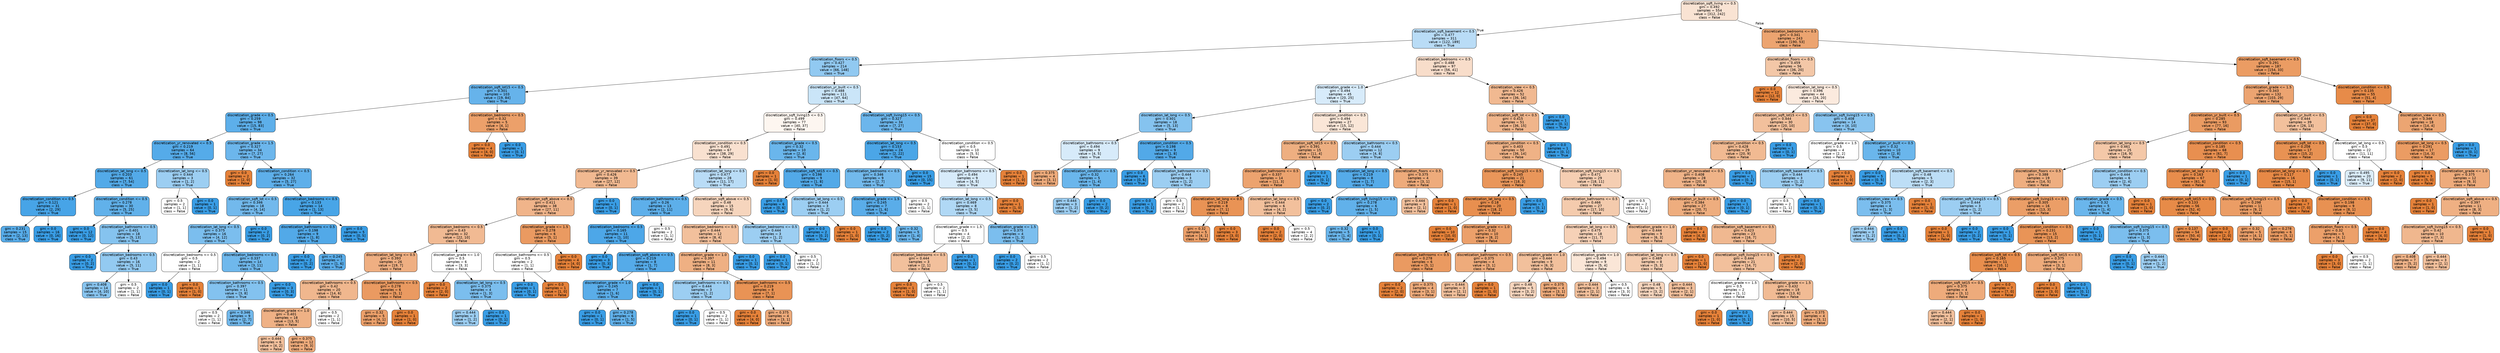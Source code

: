 digraph Tree {
node [shape=box, style="filled, rounded", color="black", fontname=helvetica] ;
edge [fontname=helvetica] ;
0 [label="discretization_sqft_living <= 0.5\ngini = 0.492\nsamples = 554\nvalue = [312, 242]\nclass = False", fillcolor="#f9e3d3"] ;
1 [label="discretization_sqft_basement <= 0.5\ngini = 0.477\nsamples = 311\nvalue = [122, 189]\nclass = True", fillcolor="#b9dcf6"] ;
0 -> 1 [labeldistance=2.5, labelangle=45, headlabel="True"] ;
2 [label="discretization_floors <= 0.5\ngini = 0.427\nsamples = 214\nvalue = [66, 148]\nclass = True", fillcolor="#91c9f1"] ;
1 -> 2 ;
3 [label="discretization_sqft_lot15 <= 0.5\ngini = 0.301\nsamples = 103\nvalue = [19, 84]\nclass = True", fillcolor="#66b3eb"] ;
2 -> 3 ;
4 [label="discretization_grade <= 0.5\ngini = 0.259\nsamples = 98\nvalue = [15, 83]\nclass = True", fillcolor="#5dafea"] ;
3 -> 4 ;
5 [label="discretization_yr_renovated <= 0.5\ngini = 0.219\nsamples = 64\nvalue = [8, 56]\nclass = True", fillcolor="#55abe9"] ;
4 -> 5 ;
6 [label="discretization_lat_long <= 0.5\ngini = 0.203\nsamples = 61\nvalue = [7, 54]\nclass = True", fillcolor="#53aae8"] ;
5 -> 6 ;
7 [label="discretization_condition <= 0.5\ngini = 0.121\nsamples = 31\nvalue = [2, 29]\nclass = True", fillcolor="#47a4e7"] ;
6 -> 7 ;
8 [label="gini = 0.231\nsamples = 15\nvalue = [2, 13]\nclass = True", fillcolor="#57ace9"] ;
7 -> 8 ;
9 [label="gini = 0.0\nsamples = 16\nvalue = [0, 16]\nclass = True", fillcolor="#399de5"] ;
7 -> 9 ;
10 [label="discretization_condition <= 0.5\ngini = 0.278\nsamples = 30\nvalue = [5, 25]\nclass = True", fillcolor="#61b1ea"] ;
6 -> 10 ;
11 [label="gini = 0.0\nsamples = 12\nvalue = [0, 12]\nclass = True", fillcolor="#399de5"] ;
10 -> 11 ;
12 [label="discretization_bathrooms <= 0.5\ngini = 0.401\nsamples = 18\nvalue = [5, 13]\nclass = True", fillcolor="#85c3ef"] ;
10 -> 12 ;
13 [label="gini = 0.0\nsamples = 2\nvalue = [0, 2]\nclass = True", fillcolor="#399de5"] ;
12 -> 13 ;
14 [label="discretization_bedrooms <= 0.5\ngini = 0.43\nsamples = 16\nvalue = [5, 11]\nclass = True", fillcolor="#93caf1"] ;
12 -> 14 ;
15 [label="gini = 0.408\nsamples = 14\nvalue = [4, 10]\nclass = True", fillcolor="#88c4ef"] ;
14 -> 15 ;
16 [label="gini = 0.5\nsamples = 2\nvalue = [1, 1]\nclass = False", fillcolor="#ffffff"] ;
14 -> 16 ;
17 [label="discretization_lat_long <= 0.5\ngini = 0.444\nsamples = 3\nvalue = [1, 2]\nclass = True", fillcolor="#9ccef2"] ;
5 -> 17 ;
18 [label="gini = 0.5\nsamples = 2\nvalue = [1, 1]\nclass = False", fillcolor="#ffffff"] ;
17 -> 18 ;
19 [label="gini = 0.0\nsamples = 1\nvalue = [0, 1]\nclass = True", fillcolor="#399de5"] ;
17 -> 19 ;
20 [label="discretization_grade <= 1.5\ngini = 0.327\nsamples = 34\nvalue = [7, 27]\nclass = True", fillcolor="#6cb6ec"] ;
4 -> 20 ;
21 [label="gini = 0.0\nsamples = 2\nvalue = [2, 0]\nclass = False", fillcolor="#e58139"] ;
20 -> 21 ;
22 [label="discretization_condition <= 0.5\ngini = 0.264\nsamples = 32\nvalue = [5, 27]\nclass = True", fillcolor="#5eafea"] ;
20 -> 22 ;
23 [label="discretization_sqft_lot <= 0.5\ngini = 0.346\nsamples = 18\nvalue = [4, 14]\nclass = True", fillcolor="#72b9ec"] ;
22 -> 23 ;
24 [label="discretization_lat_long <= 0.5\ngini = 0.375\nsamples = 16\nvalue = [4, 12]\nclass = True", fillcolor="#7bbeee"] ;
23 -> 24 ;
25 [label="discretization_bedrooms <= 0.5\ngini = 0.5\nsamples = 2\nvalue = [1, 1]\nclass = False", fillcolor="#ffffff"] ;
24 -> 25 ;
26 [label="gini = 0.0\nsamples = 1\nvalue = [0, 1]\nclass = True", fillcolor="#399de5"] ;
25 -> 26 ;
27 [label="gini = 0.0\nsamples = 1\nvalue = [1, 0]\nclass = False", fillcolor="#e58139"] ;
25 -> 27 ;
28 [label="discretization_bedrooms <= 0.5\ngini = 0.337\nsamples = 14\nvalue = [3, 11]\nclass = True", fillcolor="#6fb8ec"] ;
24 -> 28 ;
29 [label="discretization_bathrooms <= 0.5\ngini = 0.397\nsamples = 11\nvalue = [3, 8]\nclass = True", fillcolor="#83c2ef"] ;
28 -> 29 ;
30 [label="gini = 0.5\nsamples = 2\nvalue = [1, 1]\nclass = False", fillcolor="#ffffff"] ;
29 -> 30 ;
31 [label="gini = 0.346\nsamples = 9\nvalue = [2, 7]\nclass = True", fillcolor="#72b9ec"] ;
29 -> 31 ;
32 [label="gini = 0.0\nsamples = 3\nvalue = [0, 3]\nclass = True", fillcolor="#399de5"] ;
28 -> 32 ;
33 [label="gini = 0.0\nsamples = 2\nvalue = [0, 2]\nclass = True", fillcolor="#399de5"] ;
23 -> 33 ;
34 [label="discretization_bedrooms <= 0.5\ngini = 0.133\nsamples = 14\nvalue = [1, 13]\nclass = True", fillcolor="#48a5e7"] ;
22 -> 34 ;
35 [label="discretization_bathrooms <= 0.5\ngini = 0.198\nsamples = 9\nvalue = [1, 8]\nclass = True", fillcolor="#52a9e8"] ;
34 -> 35 ;
36 [label="gini = 0.0\nsamples = 2\nvalue = [0, 2]\nclass = True", fillcolor="#399de5"] ;
35 -> 36 ;
37 [label="gini = 0.245\nsamples = 7\nvalue = [1, 6]\nclass = True", fillcolor="#5aade9"] ;
35 -> 37 ;
38 [label="gini = 0.0\nsamples = 5\nvalue = [0, 5]\nclass = True", fillcolor="#399de5"] ;
34 -> 38 ;
39 [label="discretization_bedrooms <= 0.5\ngini = 0.32\nsamples = 5\nvalue = [4, 1]\nclass = False", fillcolor="#eca06a"] ;
3 -> 39 ;
40 [label="gini = 0.0\nsamples = 4\nvalue = [4, 0]\nclass = False", fillcolor="#e58139"] ;
39 -> 40 ;
41 [label="gini = 0.0\nsamples = 1\nvalue = [0, 1]\nclass = True", fillcolor="#399de5"] ;
39 -> 41 ;
42 [label="discretization_yr_built <= 0.5\ngini = 0.488\nsamples = 111\nvalue = [47, 64]\nclass = True", fillcolor="#cae5f8"] ;
2 -> 42 ;
43 [label="discretization_sqft_living15 <= 0.5\ngini = 0.499\nsamples = 77\nvalue = [40, 37]\nclass = False", fillcolor="#fdf6f0"] ;
42 -> 43 ;
44 [label="discretization_condition <= 0.5\ngini = 0.491\nsamples = 67\nvalue = [38, 29]\nclass = False", fillcolor="#f9e1d0"] ;
43 -> 44 ;
45 [label="discretization_yr_renovated <= 0.5\ngini = 0.426\nsamples = 39\nvalue = [27, 12]\nclass = False", fillcolor="#f1b991"] ;
44 -> 45 ;
46 [label="discretization_sqft_above <= 0.5\ngini = 0.411\nsamples = 38\nvalue = [27, 11]\nclass = False", fillcolor="#f0b48a"] ;
45 -> 46 ;
47 [label="discretization_bedrooms <= 0.5\ngini = 0.43\nsamples = 32\nvalue = [22, 10]\nclass = False", fillcolor="#f1ba93"] ;
46 -> 47 ;
48 [label="discretization_lat_long <= 0.5\ngini = 0.393\nsamples = 26\nvalue = [19, 7]\nclass = False", fillcolor="#efaf82"] ;
47 -> 48 ;
49 [label="discretization_bathrooms <= 0.5\ngini = 0.42\nsamples = 20\nvalue = [14, 6]\nclass = False", fillcolor="#f0b78e"] ;
48 -> 49 ;
50 [label="discretization_grade <= 1.0\ngini = 0.401\nsamples = 18\nvalue = [13, 5]\nclass = False", fillcolor="#efb185"] ;
49 -> 50 ;
51 [label="gini = 0.444\nsamples = 6\nvalue = [4, 2]\nclass = False", fillcolor="#f2c09c"] ;
50 -> 51 ;
52 [label="gini = 0.375\nsamples = 12\nvalue = [9, 3]\nclass = False", fillcolor="#eeab7b"] ;
50 -> 52 ;
53 [label="gini = 0.5\nsamples = 2\nvalue = [1, 1]\nclass = False", fillcolor="#ffffff"] ;
49 -> 53 ;
54 [label="discretization_bathrooms <= 0.5\ngini = 0.278\nsamples = 6\nvalue = [5, 1]\nclass = False", fillcolor="#ea9a61"] ;
48 -> 54 ;
55 [label="gini = 0.32\nsamples = 5\nvalue = [4, 1]\nclass = False", fillcolor="#eca06a"] ;
54 -> 55 ;
56 [label="gini = 0.0\nsamples = 1\nvalue = [1, 0]\nclass = False", fillcolor="#e58139"] ;
54 -> 56 ;
57 [label="discretization_grade <= 1.0\ngini = 0.5\nsamples = 6\nvalue = [3, 3]\nclass = False", fillcolor="#ffffff"] ;
47 -> 57 ;
58 [label="gini = 0.0\nsamples = 2\nvalue = [2, 0]\nclass = False", fillcolor="#e58139"] ;
57 -> 58 ;
59 [label="discretization_lat_long <= 0.5\ngini = 0.375\nsamples = 4\nvalue = [1, 3]\nclass = True", fillcolor="#7bbeee"] ;
57 -> 59 ;
60 [label="gini = 0.444\nsamples = 3\nvalue = [1, 2]\nclass = True", fillcolor="#9ccef2"] ;
59 -> 60 ;
61 [label="gini = 0.0\nsamples = 1\nvalue = [0, 1]\nclass = True", fillcolor="#399de5"] ;
59 -> 61 ;
62 [label="discretization_grade <= 1.5\ngini = 0.278\nsamples = 6\nvalue = [5, 1]\nclass = False", fillcolor="#ea9a61"] ;
46 -> 62 ;
63 [label="discretization_bathrooms <= 0.5\ngini = 0.5\nsamples = 2\nvalue = [1, 1]\nclass = False", fillcolor="#ffffff"] ;
62 -> 63 ;
64 [label="gini = 0.0\nsamples = 1\nvalue = [0, 1]\nclass = True", fillcolor="#399de5"] ;
63 -> 64 ;
65 [label="gini = 0.0\nsamples = 1\nvalue = [1, 0]\nclass = False", fillcolor="#e58139"] ;
63 -> 65 ;
66 [label="gini = 0.0\nsamples = 4\nvalue = [4, 0]\nclass = False", fillcolor="#e58139"] ;
62 -> 66 ;
67 [label="gini = 0.0\nsamples = 1\nvalue = [0, 1]\nclass = True", fillcolor="#399de5"] ;
45 -> 67 ;
68 [label="discretization_lat_long <= 0.5\ngini = 0.477\nsamples = 28\nvalue = [11, 17]\nclass = True", fillcolor="#b9dcf6"] ;
44 -> 68 ;
69 [label="discretization_bathrooms <= 0.5\ngini = 0.26\nsamples = 13\nvalue = [2, 11]\nclass = True", fillcolor="#5dafea"] ;
68 -> 69 ;
70 [label="discretization_bedrooms <= 0.5\ngini = 0.165\nsamples = 11\nvalue = [1, 10]\nclass = True", fillcolor="#4da7e8"] ;
69 -> 70 ;
71 [label="gini = 0.0\nsamples = 3\nvalue = [0, 3]\nclass = True", fillcolor="#399de5"] ;
70 -> 71 ;
72 [label="discretization_sqft_above <= 0.5\ngini = 0.219\nsamples = 8\nvalue = [1, 7]\nclass = True", fillcolor="#55abe9"] ;
70 -> 72 ;
73 [label="discretization_grade <= 1.0\ngini = 0.245\nsamples = 7\nvalue = [1, 6]\nclass = True", fillcolor="#5aade9"] ;
72 -> 73 ;
74 [label="gini = 0.0\nsamples = 1\nvalue = [0, 1]\nclass = True", fillcolor="#399de5"] ;
73 -> 74 ;
75 [label="gini = 0.278\nsamples = 6\nvalue = [1, 5]\nclass = True", fillcolor="#61b1ea"] ;
73 -> 75 ;
76 [label="gini = 0.0\nsamples = 1\nvalue = [0, 1]\nclass = True", fillcolor="#399de5"] ;
72 -> 76 ;
77 [label="gini = 0.5\nsamples = 2\nvalue = [1, 1]\nclass = False", fillcolor="#ffffff"] ;
69 -> 77 ;
78 [label="discretization_sqft_above <= 0.5\ngini = 0.48\nsamples = 15\nvalue = [9, 6]\nclass = False", fillcolor="#f6d5bd"] ;
68 -> 78 ;
79 [label="discretization_bedrooms <= 0.5\ngini = 0.444\nsamples = 12\nvalue = [8, 4]\nclass = False", fillcolor="#f2c09c"] ;
78 -> 79 ;
80 [label="discretization_grade <= 1.0\ngini = 0.397\nsamples = 11\nvalue = [8, 3]\nclass = False", fillcolor="#efb083"] ;
79 -> 80 ;
81 [label="discretization_bathrooms <= 0.5\ngini = 0.444\nsamples = 3\nvalue = [1, 2]\nclass = True", fillcolor="#9ccef2"] ;
80 -> 81 ;
82 [label="gini = 0.0\nsamples = 1\nvalue = [0, 1]\nclass = True", fillcolor="#399de5"] ;
81 -> 82 ;
83 [label="gini = 0.5\nsamples = 2\nvalue = [1, 1]\nclass = False", fillcolor="#ffffff"] ;
81 -> 83 ;
84 [label="discretization_bathrooms <= 0.5\ngini = 0.219\nsamples = 8\nvalue = [7, 1]\nclass = False", fillcolor="#e99355"] ;
80 -> 84 ;
85 [label="gini = 0.0\nsamples = 4\nvalue = [4, 0]\nclass = False", fillcolor="#e58139"] ;
84 -> 85 ;
86 [label="gini = 0.375\nsamples = 4\nvalue = [3, 1]\nclass = False", fillcolor="#eeab7b"] ;
84 -> 86 ;
87 [label="gini = 0.0\nsamples = 1\nvalue = [0, 1]\nclass = True", fillcolor="#399de5"] ;
79 -> 87 ;
88 [label="discretization_bedrooms <= 0.5\ngini = 0.444\nsamples = 3\nvalue = [1, 2]\nclass = True", fillcolor="#9ccef2"] ;
78 -> 88 ;
89 [label="gini = 0.0\nsamples = 1\nvalue = [0, 1]\nclass = True", fillcolor="#399de5"] ;
88 -> 89 ;
90 [label="gini = 0.5\nsamples = 2\nvalue = [1, 1]\nclass = False", fillcolor="#ffffff"] ;
88 -> 90 ;
91 [label="discretization_grade <= 0.5\ngini = 0.32\nsamples = 10\nvalue = [2, 8]\nclass = True", fillcolor="#6ab6ec"] ;
43 -> 91 ;
92 [label="gini = 0.0\nsamples = 1\nvalue = [1, 0]\nclass = False", fillcolor="#e58139"] ;
91 -> 92 ;
93 [label="discretization_sqft_lot15 <= 0.5\ngini = 0.198\nsamples = 9\nvalue = [1, 8]\nclass = True", fillcolor="#52a9e8"] ;
91 -> 93 ;
94 [label="gini = 0.0\nsamples = 6\nvalue = [0, 6]\nclass = True", fillcolor="#399de5"] ;
93 -> 94 ;
95 [label="discretization_lat_long <= 0.5\ngini = 0.444\nsamples = 3\nvalue = [1, 2]\nclass = True", fillcolor="#9ccef2"] ;
93 -> 95 ;
96 [label="gini = 0.0\nsamples = 2\nvalue = [0, 2]\nclass = True", fillcolor="#399de5"] ;
95 -> 96 ;
97 [label="gini = 0.0\nsamples = 1\nvalue = [1, 0]\nclass = False", fillcolor="#e58139"] ;
95 -> 97 ;
98 [label="discretization_sqft_living15 <= 0.5\ngini = 0.327\nsamples = 34\nvalue = [7, 27]\nclass = True", fillcolor="#6cb6ec"] ;
42 -> 98 ;
99 [label="discretization_lat_long <= 0.5\ngini = 0.153\nsamples = 24\nvalue = [2, 22]\nclass = True", fillcolor="#4ba6e7"] ;
98 -> 99 ;
100 [label="discretization_bedrooms <= 0.5\ngini = 0.346\nsamples = 9\nvalue = [2, 7]\nclass = True", fillcolor="#72b9ec"] ;
99 -> 100 ;
101 [label="discretization_grade <= 1.5\ngini = 0.245\nsamples = 7\nvalue = [1, 6]\nclass = True", fillcolor="#5aade9"] ;
100 -> 101 ;
102 [label="gini = 0.0\nsamples = 2\nvalue = [0, 2]\nclass = True", fillcolor="#399de5"] ;
101 -> 102 ;
103 [label="gini = 0.32\nsamples = 5\nvalue = [1, 4]\nclass = True", fillcolor="#6ab6ec"] ;
101 -> 103 ;
104 [label="gini = 0.5\nsamples = 2\nvalue = [1, 1]\nclass = False", fillcolor="#ffffff"] ;
100 -> 104 ;
105 [label="gini = 0.0\nsamples = 15\nvalue = [0, 15]\nclass = True", fillcolor="#399de5"] ;
99 -> 105 ;
106 [label="discretization_condition <= 0.5\ngini = 0.5\nsamples = 10\nvalue = [5, 5]\nclass = False", fillcolor="#ffffff"] ;
98 -> 106 ;
107 [label="discretization_bathrooms <= 0.5\ngini = 0.494\nsamples = 9\nvalue = [4, 5]\nclass = True", fillcolor="#d7ebfa"] ;
106 -> 107 ;
108 [label="discretization_lat_long <= 0.5\ngini = 0.469\nsamples = 8\nvalue = [3, 5]\nclass = True", fillcolor="#b0d8f5"] ;
107 -> 108 ;
109 [label="discretization_grade <= 1.5\ngini = 0.5\nsamples = 4\nvalue = [2, 2]\nclass = False", fillcolor="#ffffff"] ;
108 -> 109 ;
110 [label="discretization_bedrooms <= 0.5\ngini = 0.444\nsamples = 3\nvalue = [2, 1]\nclass = False", fillcolor="#f2c09c"] ;
109 -> 110 ;
111 [label="gini = 0.0\nsamples = 1\nvalue = [1, 0]\nclass = False", fillcolor="#e58139"] ;
110 -> 111 ;
112 [label="gini = 0.5\nsamples = 2\nvalue = [1, 1]\nclass = False", fillcolor="#ffffff"] ;
110 -> 112 ;
113 [label="gini = 0.0\nsamples = 1\nvalue = [0, 1]\nclass = True", fillcolor="#399de5"] ;
109 -> 113 ;
114 [label="discretization_grade <= 1.5\ngini = 0.375\nsamples = 4\nvalue = [1, 3]\nclass = True", fillcolor="#7bbeee"] ;
108 -> 114 ;
115 [label="gini = 0.0\nsamples = 2\nvalue = [0, 2]\nclass = True", fillcolor="#399de5"] ;
114 -> 115 ;
116 [label="gini = 0.5\nsamples = 2\nvalue = [1, 1]\nclass = False", fillcolor="#ffffff"] ;
114 -> 116 ;
117 [label="gini = 0.0\nsamples = 1\nvalue = [1, 0]\nclass = False", fillcolor="#e58139"] ;
107 -> 117 ;
118 [label="gini = 0.0\nsamples = 1\nvalue = [1, 0]\nclass = False", fillcolor="#e58139"] ;
106 -> 118 ;
119 [label="discretization_bedrooms <= 0.5\ngini = 0.488\nsamples = 97\nvalue = [56, 41]\nclass = False", fillcolor="#f8ddca"] ;
1 -> 119 ;
120 [label="discretization_grade <= 1.0\ngini = 0.494\nsamples = 45\nvalue = [20, 25]\nclass = True", fillcolor="#d7ebfa"] ;
119 -> 120 ;
121 [label="discretization_lat_long <= 0.5\ngini = 0.401\nsamples = 18\nvalue = [5, 13]\nclass = True", fillcolor="#85c3ef"] ;
120 -> 121 ;
122 [label="discretization_bathrooms <= 0.5\ngini = 0.494\nsamples = 9\nvalue = [4, 5]\nclass = True", fillcolor="#d7ebfa"] ;
121 -> 122 ;
123 [label="gini = 0.375\nsamples = 4\nvalue = [3, 1]\nclass = False", fillcolor="#eeab7b"] ;
122 -> 123 ;
124 [label="discretization_condition <= 0.5\ngini = 0.32\nsamples = 5\nvalue = [1, 4]\nclass = True", fillcolor="#6ab6ec"] ;
122 -> 124 ;
125 [label="gini = 0.444\nsamples = 3\nvalue = [1, 2]\nclass = True", fillcolor="#9ccef2"] ;
124 -> 125 ;
126 [label="gini = 0.0\nsamples = 2\nvalue = [0, 2]\nclass = True", fillcolor="#399de5"] ;
124 -> 126 ;
127 [label="discretization_condition <= 0.5\ngini = 0.198\nsamples = 9\nvalue = [1, 8]\nclass = True", fillcolor="#52a9e8"] ;
121 -> 127 ;
128 [label="gini = 0.0\nsamples = 6\nvalue = [0, 6]\nclass = True", fillcolor="#399de5"] ;
127 -> 128 ;
129 [label="discretization_bathrooms <= 0.5\ngini = 0.444\nsamples = 3\nvalue = [1, 2]\nclass = True", fillcolor="#9ccef2"] ;
127 -> 129 ;
130 [label="gini = 0.0\nsamples = 1\nvalue = [0, 1]\nclass = True", fillcolor="#399de5"] ;
129 -> 130 ;
131 [label="gini = 0.5\nsamples = 2\nvalue = [1, 1]\nclass = False", fillcolor="#ffffff"] ;
129 -> 131 ;
132 [label="discretization_condition <= 0.5\ngini = 0.494\nsamples = 27\nvalue = [15, 12]\nclass = False", fillcolor="#fae6d7"] ;
120 -> 132 ;
133 [label="discretization_sqft_lot15 <= 0.5\ngini = 0.391\nsamples = 15\nvalue = [11, 4]\nclass = False", fillcolor="#eeaf81"] ;
132 -> 133 ;
134 [label="discretization_bathrooms <= 0.5\ngini = 0.337\nsamples = 14\nvalue = [11, 3]\nclass = False", fillcolor="#eca36f"] ;
133 -> 134 ;
135 [label="discretization_lat_long <= 0.5\ngini = 0.219\nsamples = 8\nvalue = [7, 1]\nclass = False", fillcolor="#e99355"] ;
134 -> 135 ;
136 [label="gini = 0.32\nsamples = 5\nvalue = [4, 1]\nclass = False", fillcolor="#eca06a"] ;
135 -> 136 ;
137 [label="gini = 0.0\nsamples = 3\nvalue = [3, 0]\nclass = False", fillcolor="#e58139"] ;
135 -> 137 ;
138 [label="discretization_lat_long <= 0.5\ngini = 0.444\nsamples = 6\nvalue = [4, 2]\nclass = False", fillcolor="#f2c09c"] ;
134 -> 138 ;
139 [label="gini = 0.0\nsamples = 2\nvalue = [2, 0]\nclass = False", fillcolor="#e58139"] ;
138 -> 139 ;
140 [label="gini = 0.5\nsamples = 4\nvalue = [2, 2]\nclass = False", fillcolor="#ffffff"] ;
138 -> 140 ;
141 [label="gini = 0.0\nsamples = 1\nvalue = [0, 1]\nclass = True", fillcolor="#399de5"] ;
133 -> 141 ;
142 [label="discretization_bathrooms <= 0.5\ngini = 0.444\nsamples = 12\nvalue = [4, 8]\nclass = True", fillcolor="#9ccef2"] ;
132 -> 142 ;
143 [label="discretization_lat_long <= 0.5\ngini = 0.219\nsamples = 8\nvalue = [1, 7]\nclass = True", fillcolor="#55abe9"] ;
142 -> 143 ;
144 [label="gini = 0.0\nsamples = 2\nvalue = [0, 2]\nclass = True", fillcolor="#399de5"] ;
143 -> 144 ;
145 [label="discretization_sqft_living15 <= 0.5\ngini = 0.278\nsamples = 6\nvalue = [1, 5]\nclass = True", fillcolor="#61b1ea"] ;
143 -> 145 ;
146 [label="gini = 0.32\nsamples = 5\nvalue = [1, 4]\nclass = True", fillcolor="#6ab6ec"] ;
145 -> 146 ;
147 [label="gini = 0.0\nsamples = 1\nvalue = [0, 1]\nclass = True", fillcolor="#399de5"] ;
145 -> 147 ;
148 [label="discretization_floors <= 0.5\ngini = 0.375\nsamples = 4\nvalue = [3, 1]\nclass = False", fillcolor="#eeab7b"] ;
142 -> 148 ;
149 [label="gini = 0.444\nsamples = 3\nvalue = [2, 1]\nclass = False", fillcolor="#f2c09c"] ;
148 -> 149 ;
150 [label="gini = 0.0\nsamples = 1\nvalue = [1, 0]\nclass = False", fillcolor="#e58139"] ;
148 -> 150 ;
151 [label="discretization_view <= 0.5\ngini = 0.426\nsamples = 52\nvalue = [36, 16]\nclass = False", fillcolor="#f1b991"] ;
119 -> 151 ;
152 [label="discretization_sqft_lot <= 0.5\ngini = 0.415\nsamples = 51\nvalue = [36, 15]\nclass = False", fillcolor="#f0b58b"] ;
151 -> 152 ;
153 [label="discretization_condition <= 0.5\ngini = 0.403\nsamples = 50\nvalue = [36, 14]\nclass = False", fillcolor="#efb286"] ;
152 -> 153 ;
154 [label="discretization_sqft_living15 <= 0.5\ngini = 0.245\nsamples = 21\nvalue = [18, 3]\nclass = False", fillcolor="#e9965a"] ;
153 -> 154 ;
155 [label="discretization_lat_long <= 0.5\ngini = 0.18\nsamples = 20\nvalue = [18, 2]\nclass = False", fillcolor="#e88f4f"] ;
154 -> 155 ;
156 [label="gini = 0.0\nsamples = 10\nvalue = [10, 0]\nclass = False", fillcolor="#e58139"] ;
155 -> 156 ;
157 [label="discretization_grade <= 1.0\ngini = 0.32\nsamples = 10\nvalue = [8, 2]\nclass = False", fillcolor="#eca06a"] ;
155 -> 157 ;
158 [label="discretization_bathrooms <= 0.5\ngini = 0.278\nsamples = 6\nvalue = [5, 1]\nclass = False", fillcolor="#ea9a61"] ;
157 -> 158 ;
159 [label="gini = 0.0\nsamples = 2\nvalue = [2, 0]\nclass = False", fillcolor="#e58139"] ;
158 -> 159 ;
160 [label="gini = 0.375\nsamples = 4\nvalue = [3, 1]\nclass = False", fillcolor="#eeab7b"] ;
158 -> 160 ;
161 [label="discretization_bathrooms <= 0.5\ngini = 0.375\nsamples = 4\nvalue = [3, 1]\nclass = False", fillcolor="#eeab7b"] ;
157 -> 161 ;
162 [label="gini = 0.444\nsamples = 3\nvalue = [2, 1]\nclass = False", fillcolor="#f2c09c"] ;
161 -> 162 ;
163 [label="gini = 0.0\nsamples = 1\nvalue = [1, 0]\nclass = False", fillcolor="#e58139"] ;
161 -> 163 ;
164 [label="gini = 0.0\nsamples = 1\nvalue = [0, 1]\nclass = True", fillcolor="#399de5"] ;
154 -> 164 ;
165 [label="discretization_sqft_living15 <= 0.5\ngini = 0.471\nsamples = 29\nvalue = [18, 11]\nclass = False", fillcolor="#f5ceb2"] ;
153 -> 165 ;
166 [label="discretization_bathrooms <= 0.5\ngini = 0.466\nsamples = 27\nvalue = [17, 10]\nclass = False", fillcolor="#f4cbad"] ;
165 -> 166 ;
167 [label="discretization_lat_long <= 0.5\ngini = 0.475\nsamples = 18\nvalue = [11, 7]\nclass = False", fillcolor="#f6d1b7"] ;
166 -> 167 ;
168 [label="discretization_grade <= 1.0\ngini = 0.444\nsamples = 9\nvalue = [6, 3]\nclass = False", fillcolor="#f2c09c"] ;
167 -> 168 ;
169 [label="gini = 0.48\nsamples = 5\nvalue = [3, 2]\nclass = False", fillcolor="#f6d5bd"] ;
168 -> 169 ;
170 [label="gini = 0.375\nsamples = 4\nvalue = [3, 1]\nclass = False", fillcolor="#eeab7b"] ;
168 -> 170 ;
171 [label="discretization_grade <= 1.0\ngini = 0.494\nsamples = 9\nvalue = [5, 4]\nclass = False", fillcolor="#fae6d7"] ;
167 -> 171 ;
172 [label="gini = 0.444\nsamples = 3\nvalue = [2, 1]\nclass = False", fillcolor="#f2c09c"] ;
171 -> 172 ;
173 [label="gini = 0.5\nsamples = 6\nvalue = [3, 3]\nclass = False", fillcolor="#ffffff"] ;
171 -> 173 ;
174 [label="discretization_grade <= 1.0\ngini = 0.444\nsamples = 9\nvalue = [6, 3]\nclass = False", fillcolor="#f2c09c"] ;
166 -> 174 ;
175 [label="discretization_lat_long <= 0.5\ngini = 0.469\nsamples = 8\nvalue = [5, 3]\nclass = False", fillcolor="#f5cdb0"] ;
174 -> 175 ;
176 [label="gini = 0.48\nsamples = 5\nvalue = [3, 2]\nclass = False", fillcolor="#f6d5bd"] ;
175 -> 176 ;
177 [label="gini = 0.444\nsamples = 3\nvalue = [2, 1]\nclass = False", fillcolor="#f2c09c"] ;
175 -> 177 ;
178 [label="gini = 0.0\nsamples = 1\nvalue = [1, 0]\nclass = False", fillcolor="#e58139"] ;
174 -> 178 ;
179 [label="gini = 0.5\nsamples = 2\nvalue = [1, 1]\nclass = False", fillcolor="#ffffff"] ;
165 -> 179 ;
180 [label="gini = 0.0\nsamples = 1\nvalue = [0, 1]\nclass = True", fillcolor="#399de5"] ;
152 -> 180 ;
181 [label="gini = 0.0\nsamples = 1\nvalue = [0, 1]\nclass = True", fillcolor="#399de5"] ;
151 -> 181 ;
182 [label="discretization_bedrooms <= 0.5\ngini = 0.341\nsamples = 243\nvalue = [190, 53]\nclass = False", fillcolor="#eca470"] ;
0 -> 182 [labeldistance=2.5, labelangle=-45, headlabel="False"] ;
183 [label="discretization_floors <= 0.5\ngini = 0.459\nsamples = 56\nvalue = [36, 20]\nclass = False", fillcolor="#f3c7a7"] ;
182 -> 183 ;
184 [label="gini = 0.0\nsamples = 12\nvalue = [12, 0]\nclass = False", fillcolor="#e58139"] ;
183 -> 184 ;
185 [label="discretization_lat_long <= 0.5\ngini = 0.496\nsamples = 44\nvalue = [24, 20]\nclass = False", fillcolor="#fbeade"] ;
183 -> 185 ;
186 [label="discretization_sqft_lot15 <= 0.5\ngini = 0.444\nsamples = 30\nvalue = [20, 10]\nclass = False", fillcolor="#f2c09c"] ;
185 -> 186 ;
187 [label="discretization_condition <= 0.5\ngini = 0.428\nsamples = 29\nvalue = [20, 9]\nclass = False", fillcolor="#f1ba92"] ;
186 -> 187 ;
188 [label="discretization_yr_renovated <= 0.5\ngini = 0.408\nsamples = 28\nvalue = [20, 8]\nclass = False", fillcolor="#efb388"] ;
187 -> 188 ;
189 [label="discretization_yr_built <= 0.5\ngini = 0.384\nsamples = 27\nvalue = [20, 7]\nclass = False", fillcolor="#eead7e"] ;
188 -> 189 ;
190 [label="gini = 0.0\nsamples = 4\nvalue = [4, 0]\nclass = False", fillcolor="#e58139"] ;
189 -> 190 ;
191 [label="discretization_sqft_basement <= 0.5\ngini = 0.423\nsamples = 23\nvalue = [16, 7]\nclass = False", fillcolor="#f0b890"] ;
189 -> 191 ;
192 [label="discretization_sqft_living15 <= 0.5\ngini = 0.444\nsamples = 21\nvalue = [14, 7]\nclass = False", fillcolor="#f2c09c"] ;
191 -> 192 ;
193 [label="discretization_grade <= 1.5\ngini = 0.5\nsamples = 2\nvalue = [1, 1]\nclass = False", fillcolor="#ffffff"] ;
192 -> 193 ;
194 [label="gini = 0.0\nsamples = 1\nvalue = [1, 0]\nclass = False", fillcolor="#e58139"] ;
193 -> 194 ;
195 [label="gini = 0.0\nsamples = 1\nvalue = [0, 1]\nclass = True", fillcolor="#399de5"] ;
193 -> 195 ;
196 [label="discretization_grade <= 1.5\ngini = 0.432\nsamples = 19\nvalue = [13, 6]\nclass = False", fillcolor="#f1bb94"] ;
192 -> 196 ;
197 [label="gini = 0.444\nsamples = 15\nvalue = [10, 5]\nclass = False", fillcolor="#f2c09c"] ;
196 -> 197 ;
198 [label="gini = 0.375\nsamples = 4\nvalue = [3, 1]\nclass = False", fillcolor="#eeab7b"] ;
196 -> 198 ;
199 [label="gini = 0.0\nsamples = 2\nvalue = [2, 0]\nclass = False", fillcolor="#e58139"] ;
191 -> 199 ;
200 [label="gini = 0.0\nsamples = 1\nvalue = [0, 1]\nclass = True", fillcolor="#399de5"] ;
188 -> 200 ;
201 [label="gini = 0.0\nsamples = 1\nvalue = [0, 1]\nclass = True", fillcolor="#399de5"] ;
187 -> 201 ;
202 [label="gini = 0.0\nsamples = 1\nvalue = [0, 1]\nclass = True", fillcolor="#399de5"] ;
186 -> 202 ;
203 [label="discretization_sqft_living15 <= 0.5\ngini = 0.408\nsamples = 14\nvalue = [4, 10]\nclass = True", fillcolor="#88c4ef"] ;
185 -> 203 ;
204 [label="discretization_grade <= 1.5\ngini = 0.5\nsamples = 4\nvalue = [2, 2]\nclass = False", fillcolor="#ffffff"] ;
203 -> 204 ;
205 [label="discretization_sqft_basement <= 0.5\ngini = 0.444\nsamples = 3\nvalue = [1, 2]\nclass = True", fillcolor="#9ccef2"] ;
204 -> 205 ;
206 [label="gini = 0.5\nsamples = 2\nvalue = [1, 1]\nclass = False", fillcolor="#ffffff"] ;
205 -> 206 ;
207 [label="gini = 0.0\nsamples = 1\nvalue = [0, 1]\nclass = True", fillcolor="#399de5"] ;
205 -> 207 ;
208 [label="gini = 0.0\nsamples = 1\nvalue = [1, 0]\nclass = False", fillcolor="#e58139"] ;
204 -> 208 ;
209 [label="discretization_yr_built <= 0.5\ngini = 0.32\nsamples = 10\nvalue = [2, 8]\nclass = True", fillcolor="#6ab6ec"] ;
203 -> 209 ;
210 [label="gini = 0.0\nsamples = 5\nvalue = [0, 5]\nclass = True", fillcolor="#399de5"] ;
209 -> 210 ;
211 [label="discretization_sqft_basement <= 0.5\ngini = 0.48\nsamples = 5\nvalue = [2, 3]\nclass = True", fillcolor="#bddef6"] ;
209 -> 211 ;
212 [label="discretization_view <= 0.5\ngini = 0.375\nsamples = 4\nvalue = [1, 3]\nclass = True", fillcolor="#7bbeee"] ;
211 -> 212 ;
213 [label="gini = 0.444\nsamples = 3\nvalue = [1, 2]\nclass = True", fillcolor="#9ccef2"] ;
212 -> 213 ;
214 [label="gini = 0.0\nsamples = 1\nvalue = [0, 1]\nclass = True", fillcolor="#399de5"] ;
212 -> 214 ;
215 [label="gini = 0.0\nsamples = 1\nvalue = [1, 0]\nclass = False", fillcolor="#e58139"] ;
211 -> 215 ;
216 [label="discretization_sqft_basement <= 0.5\ngini = 0.291\nsamples = 187\nvalue = [154, 33]\nclass = False", fillcolor="#eb9c63"] ;
182 -> 216 ;
217 [label="discretization_grade <= 1.5\ngini = 0.343\nsamples = 132\nvalue = [103, 29]\nclass = False", fillcolor="#eca471"] ;
216 -> 217 ;
218 [label="discretization_yr_built <= 0.5\ngini = 0.285\nsamples = 93\nvalue = [77, 16]\nclass = False", fillcolor="#ea9b62"] ;
217 -> 218 ;
219 [label="discretization_lat_long <= 0.5\ngini = 0.461\nsamples = 25\nvalue = [16, 9]\nclass = False", fillcolor="#f4c8a8"] ;
218 -> 219 ;
220 [label="discretization_floors <= 0.5\ngini = 0.388\nsamples = 19\nvalue = [14, 5]\nclass = False", fillcolor="#eeae80"] ;
219 -> 220 ;
221 [label="discretization_sqft_living15 <= 0.5\ngini = 0.444\nsamples = 3\nvalue = [1, 2]\nclass = True", fillcolor="#9ccef2"] ;
220 -> 221 ;
222 [label="gini = 0.0\nsamples = 1\nvalue = [1, 0]\nclass = False", fillcolor="#e58139"] ;
221 -> 222 ;
223 [label="gini = 0.0\nsamples = 2\nvalue = [0, 2]\nclass = True", fillcolor="#399de5"] ;
221 -> 223 ;
224 [label="discretization_sqft_living15 <= 0.5\ngini = 0.305\nsamples = 16\nvalue = [13, 3]\nclass = False", fillcolor="#eb9e67"] ;
220 -> 224 ;
225 [label="gini = 0.0\nsamples = 1\nvalue = [0, 1]\nclass = True", fillcolor="#399de5"] ;
224 -> 225 ;
226 [label="discretization_condition <= 0.5\ngini = 0.231\nsamples = 15\nvalue = [13, 2]\nclass = False", fillcolor="#e99457"] ;
224 -> 226 ;
227 [label="discretization_sqft_lot <= 0.5\ngini = 0.165\nsamples = 11\nvalue = [10, 1]\nclass = False", fillcolor="#e88e4d"] ;
226 -> 227 ;
228 [label="discretization_sqft_lot15 <= 0.5\ngini = 0.375\nsamples = 4\nvalue = [3, 1]\nclass = False", fillcolor="#eeab7b"] ;
227 -> 228 ;
229 [label="gini = 0.444\nsamples = 3\nvalue = [2, 1]\nclass = False", fillcolor="#f2c09c"] ;
228 -> 229 ;
230 [label="gini = 0.0\nsamples = 1\nvalue = [1, 0]\nclass = False", fillcolor="#e58139"] ;
228 -> 230 ;
231 [label="gini = 0.0\nsamples = 7\nvalue = [7, 0]\nclass = False", fillcolor="#e58139"] ;
227 -> 231 ;
232 [label="discretization_sqft_lot15 <= 0.5\ngini = 0.375\nsamples = 4\nvalue = [3, 1]\nclass = False", fillcolor="#eeab7b"] ;
226 -> 232 ;
233 [label="gini = 0.0\nsamples = 3\nvalue = [3, 0]\nclass = False", fillcolor="#e58139"] ;
232 -> 233 ;
234 [label="gini = 0.0\nsamples = 1\nvalue = [0, 1]\nclass = True", fillcolor="#399de5"] ;
232 -> 234 ;
235 [label="discretization_condition <= 0.5\ngini = 0.444\nsamples = 6\nvalue = [2, 4]\nclass = True", fillcolor="#9ccef2"] ;
219 -> 235 ;
236 [label="discretization_grade <= 0.5\ngini = 0.32\nsamples = 5\nvalue = [1, 4]\nclass = True", fillcolor="#6ab6ec"] ;
235 -> 236 ;
237 [label="gini = 0.0\nsamples = 1\nvalue = [0, 1]\nclass = True", fillcolor="#399de5"] ;
236 -> 237 ;
238 [label="discretization_sqft_living15 <= 0.5\ngini = 0.375\nsamples = 4\nvalue = [1, 3]\nclass = True", fillcolor="#7bbeee"] ;
236 -> 238 ;
239 [label="gini = 0.0\nsamples = 1\nvalue = [0, 1]\nclass = True", fillcolor="#399de5"] ;
238 -> 239 ;
240 [label="gini = 0.444\nsamples = 3\nvalue = [1, 2]\nclass = True", fillcolor="#9ccef2"] ;
238 -> 240 ;
241 [label="gini = 0.0\nsamples = 1\nvalue = [1, 0]\nclass = False", fillcolor="#e58139"] ;
235 -> 241 ;
242 [label="discretization_condition <= 0.5\ngini = 0.185\nsamples = 68\nvalue = [61, 7]\nclass = False", fillcolor="#e88f50"] ;
218 -> 242 ;
243 [label="discretization_lat_long <= 0.5\ngini = 0.163\nsamples = 67\nvalue = [61, 6]\nclass = False", fillcolor="#e88d4c"] ;
242 -> 243 ;
244 [label="discretization_sqft_lot15 <= 0.5\ngini = 0.133\nsamples = 56\nvalue = [52, 4]\nclass = False", fillcolor="#e78b48"] ;
243 -> 244 ;
245 [label="gini = 0.137\nsamples = 54\nvalue = [50, 4]\nclass = False", fillcolor="#e78b49"] ;
244 -> 245 ;
246 [label="gini = 0.0\nsamples = 2\nvalue = [2, 0]\nclass = False", fillcolor="#e58139"] ;
244 -> 246 ;
247 [label="discretization_sqft_living15 <= 0.5\ngini = 0.298\nsamples = 11\nvalue = [9, 2]\nclass = False", fillcolor="#eb9d65"] ;
243 -> 247 ;
248 [label="gini = 0.32\nsamples = 5\nvalue = [4, 1]\nclass = False", fillcolor="#eca06a"] ;
247 -> 248 ;
249 [label="gini = 0.278\nsamples = 6\nvalue = [5, 1]\nclass = False", fillcolor="#ea9a61"] ;
247 -> 249 ;
250 [label="gini = 0.0\nsamples = 1\nvalue = [0, 1]\nclass = True", fillcolor="#399de5"] ;
242 -> 250 ;
251 [label="discretization_yr_built <= 0.5\ngini = 0.444\nsamples = 39\nvalue = [26, 13]\nclass = False", fillcolor="#f2c09c"] ;
217 -> 251 ;
252 [label="discretization_sqft_lot <= 0.5\ngini = 0.208\nsamples = 17\nvalue = [15, 2]\nclass = False", fillcolor="#e89253"] ;
251 -> 252 ;
253 [label="discretization_lat_long <= 0.5\ngini = 0.117\nsamples = 16\nvalue = [15, 1]\nclass = False", fillcolor="#e78946"] ;
252 -> 253 ;
254 [label="gini = 0.0\nsamples = 7\nvalue = [7, 0]\nclass = False", fillcolor="#e58139"] ;
253 -> 254 ;
255 [label="discretization_condition <= 0.5\ngini = 0.198\nsamples = 9\nvalue = [8, 1]\nclass = False", fillcolor="#e89152"] ;
253 -> 255 ;
256 [label="discretization_floors <= 0.5\ngini = 0.32\nsamples = 5\nvalue = [4, 1]\nclass = False", fillcolor="#eca06a"] ;
255 -> 256 ;
257 [label="gini = 0.0\nsamples = 3\nvalue = [3, 0]\nclass = False", fillcolor="#e58139"] ;
256 -> 257 ;
258 [label="gini = 0.5\nsamples = 2\nvalue = [1, 1]\nclass = False", fillcolor="#ffffff"] ;
256 -> 258 ;
259 [label="gini = 0.0\nsamples = 4\nvalue = [4, 0]\nclass = False", fillcolor="#e58139"] ;
255 -> 259 ;
260 [label="gini = 0.0\nsamples = 1\nvalue = [0, 1]\nclass = True", fillcolor="#399de5"] ;
252 -> 260 ;
261 [label="discretization_lat_long <= 0.5\ngini = 0.5\nsamples = 22\nvalue = [11, 11]\nclass = False", fillcolor="#ffffff"] ;
251 -> 261 ;
262 [label="gini = 0.495\nsamples = 20\nvalue = [9, 11]\nclass = True", fillcolor="#dbedfa"] ;
261 -> 262 ;
263 [label="gini = 0.0\nsamples = 2\nvalue = [2, 0]\nclass = False", fillcolor="#e58139"] ;
261 -> 263 ;
264 [label="discretization_condition <= 0.5\ngini = 0.135\nsamples = 55\nvalue = [51, 4]\nclass = False", fillcolor="#e78b49"] ;
216 -> 264 ;
265 [label="gini = 0.0\nsamples = 37\nvalue = [37, 0]\nclass = False", fillcolor="#e58139"] ;
264 -> 265 ;
266 [label="discretization_view <= 0.5\ngini = 0.346\nsamples = 18\nvalue = [14, 4]\nclass = False", fillcolor="#eca572"] ;
264 -> 266 ;
267 [label="discretization_lat_long <= 0.5\ngini = 0.291\nsamples = 17\nvalue = [14, 3]\nclass = False", fillcolor="#eb9c63"] ;
266 -> 267 ;
268 [label="gini = 0.0\nsamples = 5\nvalue = [5, 0]\nclass = False", fillcolor="#e58139"] ;
267 -> 268 ;
269 [label="discretization_grade <= 1.0\ngini = 0.375\nsamples = 12\nvalue = [9, 3]\nclass = False", fillcolor="#eeab7b"] ;
267 -> 269 ;
270 [label="gini = 0.0\nsamples = 1\nvalue = [1, 0]\nclass = False", fillcolor="#e58139"] ;
269 -> 270 ;
271 [label="discretization_sqft_above <= 0.5\ngini = 0.397\nsamples = 11\nvalue = [8, 3]\nclass = False", fillcolor="#efb083"] ;
269 -> 271 ;
272 [label="discretization_sqft_living15 <= 0.5\ngini = 0.42\nsamples = 10\nvalue = [7, 3]\nclass = False", fillcolor="#f0b78e"] ;
271 -> 272 ;
273 [label="gini = 0.408\nsamples = 7\nvalue = [5, 2]\nclass = False", fillcolor="#efb388"] ;
272 -> 273 ;
274 [label="gini = 0.444\nsamples = 3\nvalue = [2, 1]\nclass = False", fillcolor="#f2c09c"] ;
272 -> 274 ;
275 [label="gini = 0.0\nsamples = 1\nvalue = [1, 0]\nclass = False", fillcolor="#e58139"] ;
271 -> 275 ;
276 [label="gini = 0.0\nsamples = 1\nvalue = [0, 1]\nclass = True", fillcolor="#399de5"] ;
266 -> 276 ;
}